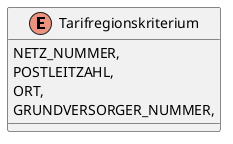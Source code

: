 @startuml
enum Tarifregionskriterium {
    NETZ_NUMMER,
    POSTLEITZAHL,
    ORT,
    GRUNDVERSORGER_NUMMER,
}
@enduml
